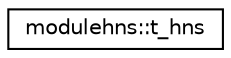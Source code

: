 digraph "Graphical Class Hierarchy"
{
 // LATEX_PDF_SIZE
  edge [fontname="Helvetica",fontsize="10",labelfontname="Helvetica",labelfontsize="10"];
  node [fontname="Helvetica",fontsize="10",shape=record];
  rankdir="LR";
  Node0 [label="modulehns::t_hns",height=0.2,width=0.4,color="black", fillcolor="white", style="filled",URL="$structmodulehns_1_1t__hns.html",tooltip=" "];
}
